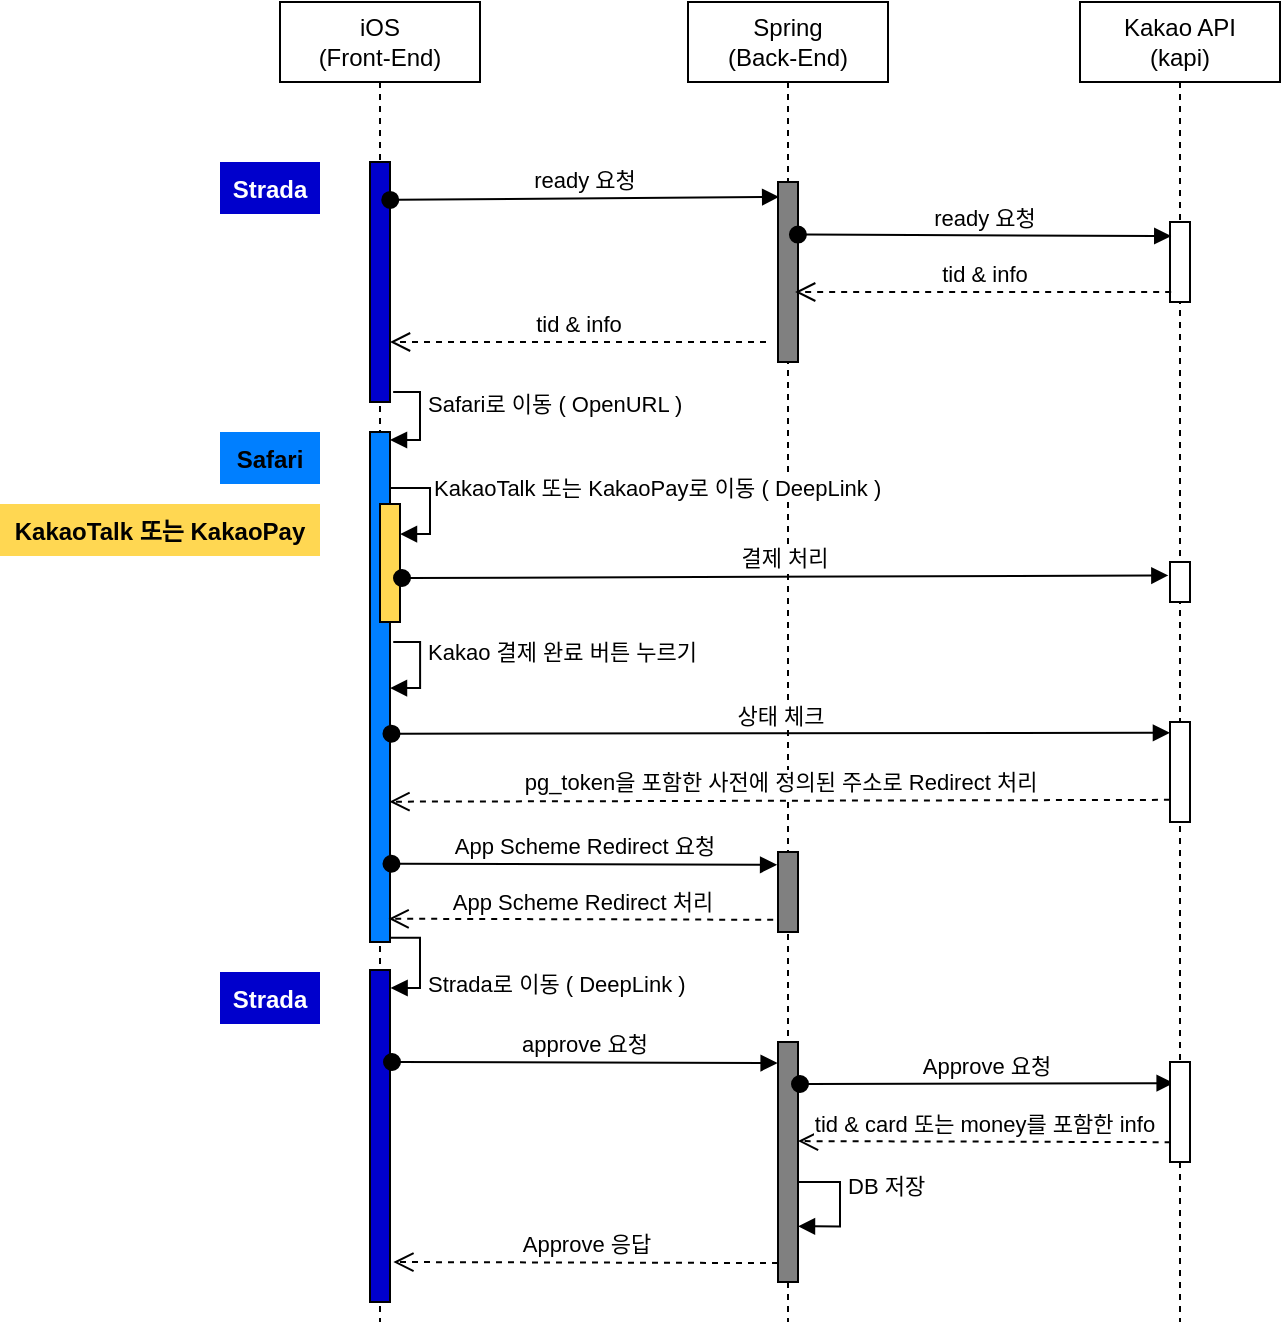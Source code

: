 <mxfile>
    <diagram id="p-Txsvb8DycO-Tz0CJlA" name="페이지-1">
        <mxGraphModel dx="1627" dy="930" grid="1" gridSize="10" guides="1" tooltips="1" connect="1" arrows="1" fold="1" page="1" pageScale="1" pageWidth="827" pageHeight="1169" math="0" shadow="0">
            <root>
                <mxCell id="0"/>
                <mxCell id="1" parent="0"/>
                <mxCell id="54" value="Spring&lt;br&gt;(Back-End)" style="shape=umlLifeline;perimeter=lifelinePerimeter;whiteSpace=wrap;html=1;container=1;collapsible=0;recursiveResize=0;outlineConnect=0;" parent="1" vertex="1">
                    <mxGeometry x="364" y="100" width="100" height="660" as="geometry"/>
                </mxCell>
                <mxCell id="55" value="" style="html=1;points=[];perimeter=orthogonalPerimeter;fillColor=#808080;" parent="54" vertex="1">
                    <mxGeometry x="45" y="90" width="10" height="90" as="geometry"/>
                </mxCell>
                <mxCell id="74" value="" style="html=1;points=[];perimeter=orthogonalPerimeter;fillColor=#808080;" parent="54" vertex="1">
                    <mxGeometry x="45" y="425" width="10" height="40" as="geometry"/>
                </mxCell>
                <mxCell id="97" value="" style="html=1;points=[];perimeter=orthogonalPerimeter;fillColor=#808080;" parent="54" vertex="1">
                    <mxGeometry x="45" y="520" width="10" height="120" as="geometry"/>
                </mxCell>
                <mxCell id="102" value="DB 저장" style="edgeStyle=orthogonalEdgeStyle;html=1;align=left;spacingLeft=2;endArrow=block;rounded=0;entryX=1.027;entryY=0.052;exitX=1.027;exitY=0.975;exitDx=0;exitDy=0;exitPerimeter=0;entryDx=0;entryDy=0;entryPerimeter=0;" parent="54" edge="1">
                    <mxGeometry x="-0.27" relative="1" as="geometry">
                        <mxPoint x="55" y="590.005" as="sourcePoint"/>
                        <Array as="points">
                            <mxPoint x="76" y="590"/>
                            <mxPoint x="76" y="612"/>
                        </Array>
                        <mxPoint x="55" y="612.162" as="targetPoint"/>
                        <mxPoint as="offset"/>
                    </mxGeometry>
                </mxCell>
                <mxCell id="96" value="Approve 응답" style="html=1;verticalAlign=bottom;endArrow=open;dashed=1;endSize=8;entryX=0.929;entryY=0.959;entryDx=0;entryDy=0;entryPerimeter=0;exitX=-0.24;exitY=0.802;exitDx=0;exitDy=0;exitPerimeter=0;" parent="54" edge="1">
                    <mxGeometry relative="1" as="geometry">
                        <mxPoint x="45.0" y="630.542" as="sourcePoint"/>
                        <mxPoint x="-147.31" y="630.005" as="targetPoint"/>
                    </mxGeometry>
                </mxCell>
                <mxCell id="56" value="iOS&lt;br&gt;(Front-End)" style="shape=umlLifeline;perimeter=lifelinePerimeter;whiteSpace=wrap;html=1;container=1;collapsible=0;recursiveResize=0;outlineConnect=0;" parent="1" vertex="1">
                    <mxGeometry x="160" y="100" width="100" height="660" as="geometry"/>
                </mxCell>
                <mxCell id="57" value="" style="html=1;points=[];perimeter=orthogonalPerimeter;fillColor=#0000CC;" parent="56" vertex="1">
                    <mxGeometry x="45" y="80" width="10" height="120" as="geometry"/>
                </mxCell>
                <mxCell id="72" value="" style="html=1;points=[];perimeter=orthogonalPerimeter;fillColor=#007FFF;" parent="56" vertex="1">
                    <mxGeometry x="45" y="215" width="10" height="255" as="geometry"/>
                </mxCell>
                <mxCell id="73" value="Safari로 이동 ( OpenURL )" style="edgeStyle=orthogonalEdgeStyle;html=1;align=left;spacingLeft=2;endArrow=block;rounded=0;entryX=0.996;entryY=0.018;exitX=1.158;exitY=0.958;exitDx=0;exitDy=0;exitPerimeter=0;entryDx=0;entryDy=0;entryPerimeter=0;" parent="56" source="57" target="72" edge="1">
                    <mxGeometry x="-0.284" relative="1" as="geometry">
                        <mxPoint x="70" y="190" as="sourcePoint"/>
                        <Array as="points">
                            <mxPoint x="70" y="195"/>
                            <mxPoint x="70" y="219"/>
                            <mxPoint x="55" y="219"/>
                        </Array>
                        <mxPoint as="offset"/>
                    </mxGeometry>
                </mxCell>
                <mxCell id="75" value="" style="html=1;points=[];perimeter=orthogonalPerimeter;fillColor=#FFD752;" parent="56" vertex="1">
                    <mxGeometry x="50" y="251" width="10" height="59" as="geometry"/>
                </mxCell>
                <mxCell id="78" value="KakaoTalk 또는 KakaoPay로 이동 ( DeepLink )" style="edgeStyle=orthogonalEdgeStyle;html=1;align=left;spacingLeft=2;endArrow=block;rounded=0;entryX=0.996;entryY=0.018;entryDx=0;entryDy=0;entryPerimeter=0;" parent="56" edge="1">
                    <mxGeometry x="-0.284" relative="1" as="geometry">
                        <mxPoint x="60" y="243" as="sourcePoint"/>
                        <Array as="points">
                            <mxPoint x="55" y="243"/>
                            <mxPoint x="75" y="243"/>
                            <mxPoint x="75" y="266"/>
                        </Array>
                        <mxPoint x="60.0" y="266.01" as="targetPoint"/>
                        <mxPoint as="offset"/>
                    </mxGeometry>
                </mxCell>
                <mxCell id="79" value="결제 처리" style="html=1;verticalAlign=bottom;startArrow=oval;startFill=1;endArrow=block;startSize=8;entryX=-0.182;entryY=0.291;entryDx=0;entryDy=0;entryPerimeter=0;" parent="56" edge="1">
                    <mxGeometry width="60" relative="1" as="geometry">
                        <mxPoint x="61" y="288" as="sourcePoint"/>
                        <mxPoint x="444.18" y="286.73" as="targetPoint"/>
                    </mxGeometry>
                </mxCell>
                <mxCell id="82" value="Kakao 결제 완료 버튼 누르기" style="edgeStyle=orthogonalEdgeStyle;html=1;align=left;spacingLeft=2;endArrow=block;rounded=0;entryX=0.996;entryY=0.018;exitX=1.158;exitY=0.958;exitDx=0;exitDy=0;exitPerimeter=0;entryDx=0;entryDy=0;entryPerimeter=0;" parent="56" edge="1">
                    <mxGeometry x="-0.284" relative="1" as="geometry">
                        <mxPoint x="56.62" y="320.0" as="sourcePoint"/>
                        <Array as="points">
                            <mxPoint x="70.04" y="320.04"/>
                            <mxPoint x="70.04" y="343.04"/>
                        </Array>
                        <mxPoint x="55.0" y="343.01" as="targetPoint"/>
                        <mxPoint as="offset"/>
                    </mxGeometry>
                </mxCell>
                <mxCell id="89" value="" style="html=1;points=[];perimeter=orthogonalPerimeter;fillColor=#0000CC;" parent="56" vertex="1">
                    <mxGeometry x="45" y="484" width="10" height="166" as="geometry"/>
                </mxCell>
                <mxCell id="91" value="Strada로 이동 ( DeepLink&amp;nbsp;)" style="edgeStyle=orthogonalEdgeStyle;html=1;align=left;spacingLeft=2;endArrow=block;rounded=0;entryX=1.027;entryY=0.052;exitX=1.027;exitY=0.975;exitDx=0;exitDy=0;exitPerimeter=0;entryDx=0;entryDy=0;entryPerimeter=0;" parent="56" target="89" edge="1">
                    <mxGeometry x="0.367" relative="1" as="geometry">
                        <mxPoint x="55.27" y="467.875" as="sourcePoint"/>
                        <Array as="points">
                            <mxPoint x="70" y="468"/>
                            <mxPoint x="70" y="493"/>
                            <mxPoint x="55" y="493"/>
                        </Array>
                        <mxPoint x="55" y="498.01" as="targetPoint"/>
                        <mxPoint as="offset"/>
                    </mxGeometry>
                </mxCell>
                <mxCell id="90" value="Strada" style="text;align=center;fontStyle=1;fontColor=white;verticalAlign=middle;spacingLeft=3;spacingRight=3;strokeColor=none;rotatable=0;points=[[0,0.5],[1,0.5]];portConstraint=eastwest;fillColor=#0000CC;" parent="56" vertex="1">
                    <mxGeometry x="-30" y="485" width="50" height="26" as="geometry"/>
                </mxCell>
                <mxCell id="61" value="Kakao API&lt;br&gt;(kapi)" style="shape=umlLifeline;perimeter=lifelinePerimeter;whiteSpace=wrap;html=1;container=1;collapsible=0;recursiveResize=0;outlineConnect=0;" parent="1" vertex="1">
                    <mxGeometry x="560" y="100" width="100" height="660" as="geometry"/>
                </mxCell>
                <mxCell id="62" value="" style="html=1;points=[];perimeter=orthogonalPerimeter;" parent="61" vertex="1">
                    <mxGeometry x="45" y="110" width="10" height="40" as="geometry"/>
                </mxCell>
                <mxCell id="80" value="" style="html=1;points=[];perimeter=orthogonalPerimeter;" parent="61" vertex="1">
                    <mxGeometry x="45" y="280" width="10" height="20" as="geometry"/>
                </mxCell>
                <mxCell id="84" value="" style="html=1;points=[];perimeter=orthogonalPerimeter;" parent="61" vertex="1">
                    <mxGeometry x="45" y="360" width="10" height="50" as="geometry"/>
                </mxCell>
                <mxCell id="98" value="Approve 요청" style="html=1;verticalAlign=bottom;startArrow=oval;startFill=1;endArrow=block;startSize=8;entryX=-0.044;entryY=0.185;entryDx=0;entryDy=0;entryPerimeter=0;" parent="61" edge="1">
                    <mxGeometry width="60" relative="1" as="geometry">
                        <mxPoint x="-140" y="541" as="sourcePoint"/>
                        <mxPoint x="46.82" y="540.555" as="targetPoint"/>
                    </mxGeometry>
                </mxCell>
                <mxCell id="99" value="" style="html=1;points=[];perimeter=orthogonalPerimeter;" parent="61" vertex="1">
                    <mxGeometry x="45" y="530" width="10" height="50" as="geometry"/>
                </mxCell>
                <mxCell id="64" value="Strada" style="text;align=center;fontStyle=1;fontColor=white;erticalAlign=middle;spacingLeft=3;spacingRight=3;strokeColor=none;rotatable=0;points=[[0,0.5],[1,0.5]];portConstraint=eastwest;fillColor=#0000CC;" parent="1" vertex="1">
                    <mxGeometry x="130" y="180" width="50" height="26" as="geometry"/>
                </mxCell>
                <mxCell id="65" value="ready 요청" style="html=1;verticalAlign=bottom;startArrow=oval;startFill=1;endArrow=block;startSize=8;entryX=0.063;entryY=0.176;entryDx=0;entryDy=0;entryPerimeter=0;exitX=0.996;exitY=0.292;exitDx=0;exitDy=0;exitPerimeter=0;" parent="1" source="55" target="62" edge="1">
                    <mxGeometry width="60" relative="1" as="geometry">
                        <mxPoint x="420" y="215" as="sourcePoint"/>
                        <mxPoint x="600" y="216" as="targetPoint"/>
                    </mxGeometry>
                </mxCell>
                <mxCell id="63" value="ready 요청" style="html=1;verticalAlign=bottom;startArrow=oval;startFill=1;endArrow=block;startSize=8;entryX=0.058;entryY=0.083;entryDx=0;entryDy=0;entryPerimeter=0;exitX=1.012;exitY=0.158;exitDx=0;exitDy=0;exitPerimeter=0;" parent="1" source="57" target="55" edge="1">
                    <mxGeometry width="60" relative="1" as="geometry">
                        <mxPoint x="220" y="200" as="sourcePoint"/>
                        <mxPoint x="275" y="200" as="targetPoint"/>
                    </mxGeometry>
                </mxCell>
                <mxCell id="70" value="tid &amp;amp; info" style="html=1;verticalAlign=bottom;endArrow=open;dashed=1;endSize=8;entryX=0.858;entryY=0.375;entryDx=0;entryDy=0;entryPerimeter=0;exitX=0.058;exitY=0.375;exitDx=0;exitDy=0;exitPerimeter=0;" parent="1" edge="1">
                    <mxGeometry relative="1" as="geometry">
                        <mxPoint x="605.58" y="245" as="sourcePoint"/>
                        <mxPoint x="417.58" y="245" as="targetPoint"/>
                    </mxGeometry>
                </mxCell>
                <mxCell id="71" value="tid &amp;amp; info" style="html=1;verticalAlign=bottom;endArrow=open;dashed=1;endSize=8;entryX=0.858;entryY=0.375;entryDx=0;entryDy=0;entryPerimeter=0;exitX=0.058;exitY=0.375;exitDx=0;exitDy=0;exitPerimeter=0;" parent="1" edge="1">
                    <mxGeometry relative="1" as="geometry">
                        <mxPoint x="403.0" y="270" as="sourcePoint"/>
                        <mxPoint x="215.0" y="270" as="targetPoint"/>
                    </mxGeometry>
                </mxCell>
                <mxCell id="83" value="상태 체크" style="html=1;verticalAlign=bottom;startArrow=oval;startFill=1;endArrow=block;startSize=8;exitX=1.074;exitY=0.659;exitDx=0;exitDy=0;exitPerimeter=0;entryX=-0.003;entryY=0.214;entryDx=0;entryDy=0;entryPerimeter=0;" parent="1" edge="1">
                    <mxGeometry width="60" relative="1" as="geometry">
                        <mxPoint x="215.74" y="465.865" as="sourcePoint"/>
                        <mxPoint x="604.97" y="465.42" as="targetPoint"/>
                    </mxGeometry>
                </mxCell>
                <mxCell id="85" value="pg_token을 포함한 사전에 정의된 주소로 Redirect 처리" style="html=1;verticalAlign=bottom;endArrow=open;dashed=1;endSize=8;exitX=-0.003;exitY=0.864;exitDx=0;exitDy=0;exitPerimeter=0;entryX=0.972;entryY=0.744;entryDx=0;entryDy=0;entryPerimeter=0;" parent="1" edge="1">
                    <mxGeometry relative="1" as="geometry">
                        <mxPoint x="604.97" y="498.92" as="sourcePoint"/>
                        <mxPoint x="214.72" y="499.84" as="targetPoint"/>
                    </mxGeometry>
                </mxCell>
                <mxCell id="86" value="App Scheme Redirect 요청" style="html=1;verticalAlign=bottom;startArrow=oval;startFill=1;endArrow=block;startSize=8;exitX=1.074;exitY=0.825;exitDx=0;exitDy=0;exitPerimeter=0;entryX=-0.044;entryY=0.185;entryDx=0;entryDy=0;entryPerimeter=0;" parent="1" edge="1">
                    <mxGeometry width="60" relative="1" as="geometry">
                        <mxPoint x="215.74" y="530.875" as="sourcePoint"/>
                        <mxPoint x="408.56" y="531.435" as="targetPoint"/>
                    </mxGeometry>
                </mxCell>
                <mxCell id="88" value="App Scheme Redirect 처리" style="html=1;verticalAlign=bottom;endArrow=open;dashed=1;endSize=8;entryX=0.929;entryY=0.959;entryDx=0;entryDy=0;entryPerimeter=0;exitX=-0.24;exitY=0.802;exitDx=0;exitDy=0;exitPerimeter=0;" parent="1" edge="1">
                    <mxGeometry relative="1" as="geometry">
                        <mxPoint x="406.6" y="558.902" as="sourcePoint"/>
                        <mxPoint x="214.29" y="558.365" as="targetPoint"/>
                    </mxGeometry>
                </mxCell>
                <mxCell id="92" value="KakaoTalk 또는 KakaoPay" style="text;align=center;fontStyle=1;fontColor=black;verticalAlign=middle;spacingLeft=3;spacingRight=3;strokeColor=none;rotatable=0;points=[[0,0.5],[1,0.5]];portConstraint=eastwest;fillColor=#FFD752;" parent="1" vertex="1">
                    <mxGeometry x="20" y="351" width="160" height="26" as="geometry"/>
                </mxCell>
                <mxCell id="77" value="Safari" style="text;align=center;fontStyle=1;verticalAlign=middle;spacingLeft=3;spacingRight=3;strokeColor=none;rotatable=0;points=[[0,0.5],[1,0.5]];portConstraint=eastwest;fillColor=#007FFF;" parent="1" vertex="1">
                    <mxGeometry x="130" y="315" width="50" height="26" as="geometry"/>
                </mxCell>
                <mxCell id="95" value="approve 요청" style="html=1;verticalAlign=bottom;startArrow=oval;startFill=1;endArrow=block;startSize=8;exitX=1.074;exitY=0.825;exitDx=0;exitDy=0;exitPerimeter=0;entryX=-0.044;entryY=0.185;entryDx=0;entryDy=0;entryPerimeter=0;" parent="1" edge="1">
                    <mxGeometry width="60" relative="1" as="geometry">
                        <mxPoint x="216" y="629.995" as="sourcePoint"/>
                        <mxPoint x="408.82" y="630.555" as="targetPoint"/>
                    </mxGeometry>
                </mxCell>
                <mxCell id="101" value="tid &amp;amp; card 또는 money를 포함한 info" style="html=1;verticalAlign=bottom;endArrow=open;dashed=1;endSize=8;exitX=-0.24;exitY=0.802;exitDx=0;exitDy=0;exitPerimeter=0;" parent="1" edge="1">
                    <mxGeometry relative="1" as="geometry">
                        <mxPoint x="605.31" y="670.092" as="sourcePoint"/>
                        <mxPoint x="419" y="669.55" as="targetPoint"/>
                    </mxGeometry>
                </mxCell>
            </root>
        </mxGraphModel>
    </diagram>
</mxfile>